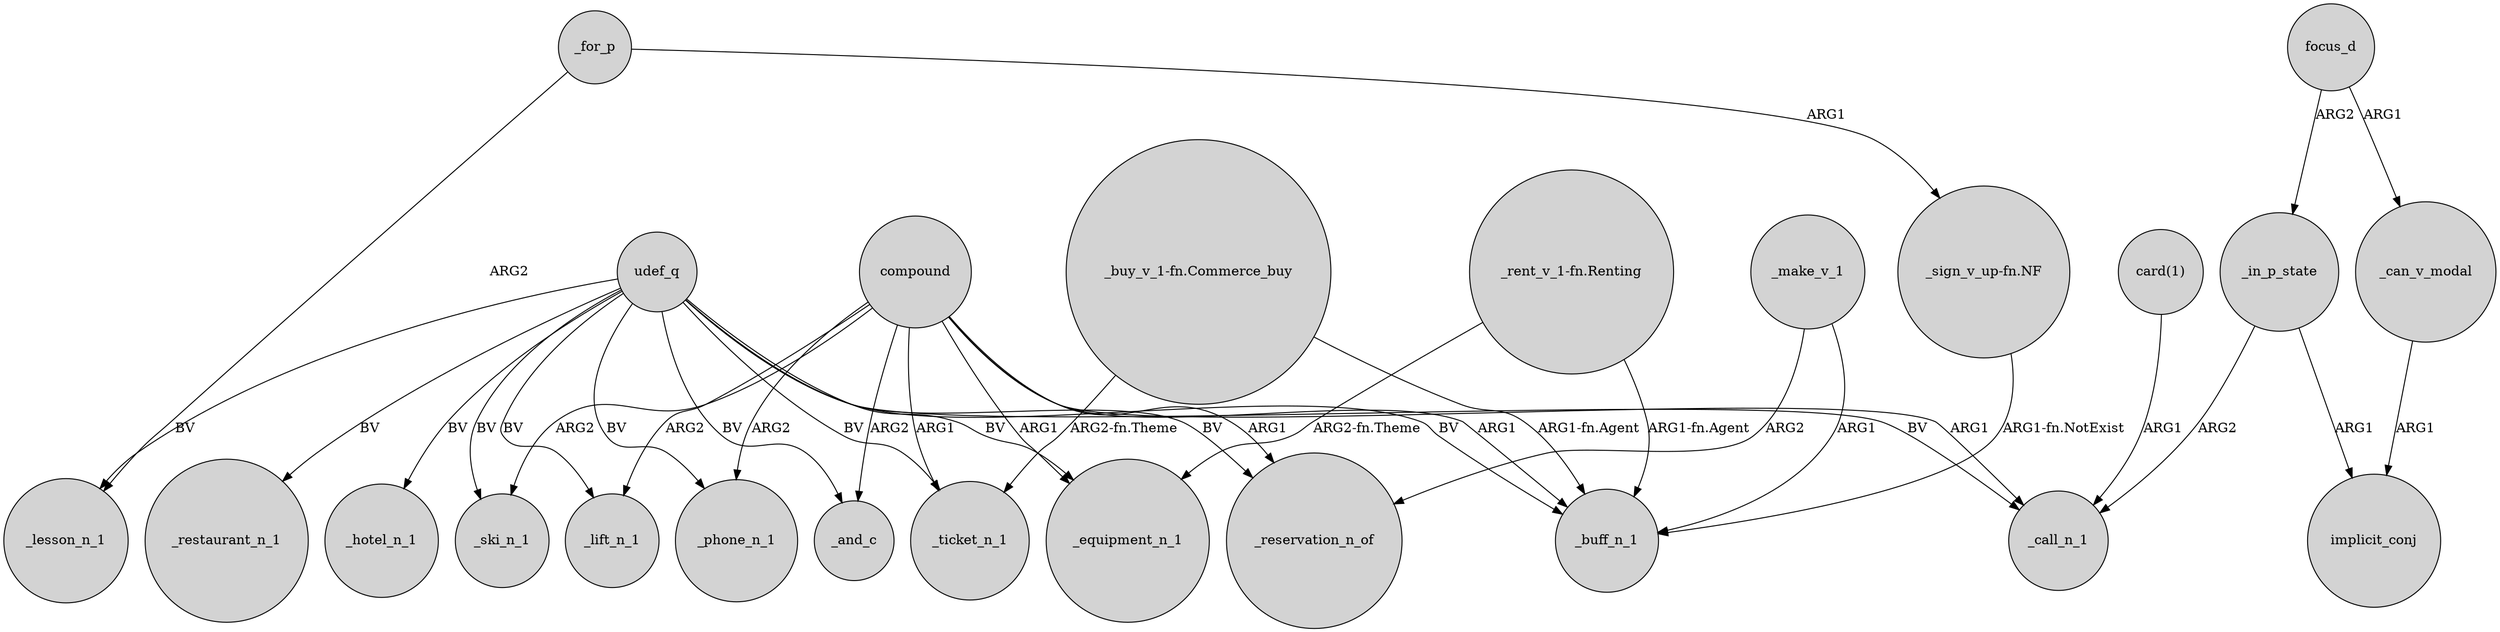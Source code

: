 digraph {
	node [shape=circle style=filled]
	udef_q -> _equipment_n_1 [label=BV]
	"_rent_v_1-fn.Renting" -> _buff_n_1 [label="ARG1-fn.Agent"]
	udef_q -> _call_n_1 [label=BV]
	udef_q -> _ticket_n_1 [label=BV]
	focus_d -> _in_p_state [label=ARG2]
	udef_q -> _reservation_n_of [label=BV]
	udef_q -> _ski_n_1 [label=BV]
	_make_v_1 -> _reservation_n_of [label=ARG2]
	compound -> _equipment_n_1 [label=ARG1]
	compound -> _lift_n_1 [label=ARG2]
	_for_p -> _lesson_n_1 [label=ARG2]
	compound -> _phone_n_1 [label=ARG2]
	_for_p -> "_sign_v_up-fn.NF" [label=ARG1]
	compound -> _reservation_n_of [label=ARG1]
	compound -> _and_c [label=ARG2]
	udef_q -> _buff_n_1 [label=BV]
	"_buy_v_1-fn.Commerce_buy" -> _buff_n_1 [label="ARG1-fn.Agent"]
	udef_q -> _lift_n_1 [label=BV]
	compound -> _ticket_n_1 [label=ARG1]
	_can_v_modal -> implicit_conj [label=ARG1]
	"_rent_v_1-fn.Renting" -> _equipment_n_1 [label="ARG2-fn.Theme"]
	udef_q -> _restaurant_n_1 [label=BV]
	udef_q -> _lesson_n_1 [label=BV]
	_in_p_state -> _call_n_1 [label=ARG2]
	focus_d -> _can_v_modal [label=ARG1]
	compound -> _call_n_1 [label=ARG1]
	compound -> _buff_n_1 [label=ARG1]
	udef_q -> _phone_n_1 [label=BV]
	udef_q -> _and_c [label=BV]
	_make_v_1 -> _buff_n_1 [label=ARG1]
	compound -> _ski_n_1 [label=ARG2]
	"_buy_v_1-fn.Commerce_buy" -> _ticket_n_1 [label="ARG2-fn.Theme"]
	udef_q -> _hotel_n_1 [label=BV]
	"_sign_v_up-fn.NF" -> _buff_n_1 [label="ARG1-fn.NotExist"]
	"card(1)" -> _call_n_1 [label=ARG1]
	_in_p_state -> implicit_conj [label=ARG1]
}
